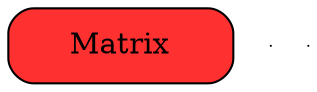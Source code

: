 digraph Sparce_Matrix { 
 node [shape=box, style = "rounded,filled", fillcolor = bisque1]
	Mt[ label = "Matrix", width = 1.5, style = "rounded,filled", fillcolor = firebrick1, group = 1 ];
	e0[ shape = point, width = 0 ];
e1[shape = point, width = 0];
}